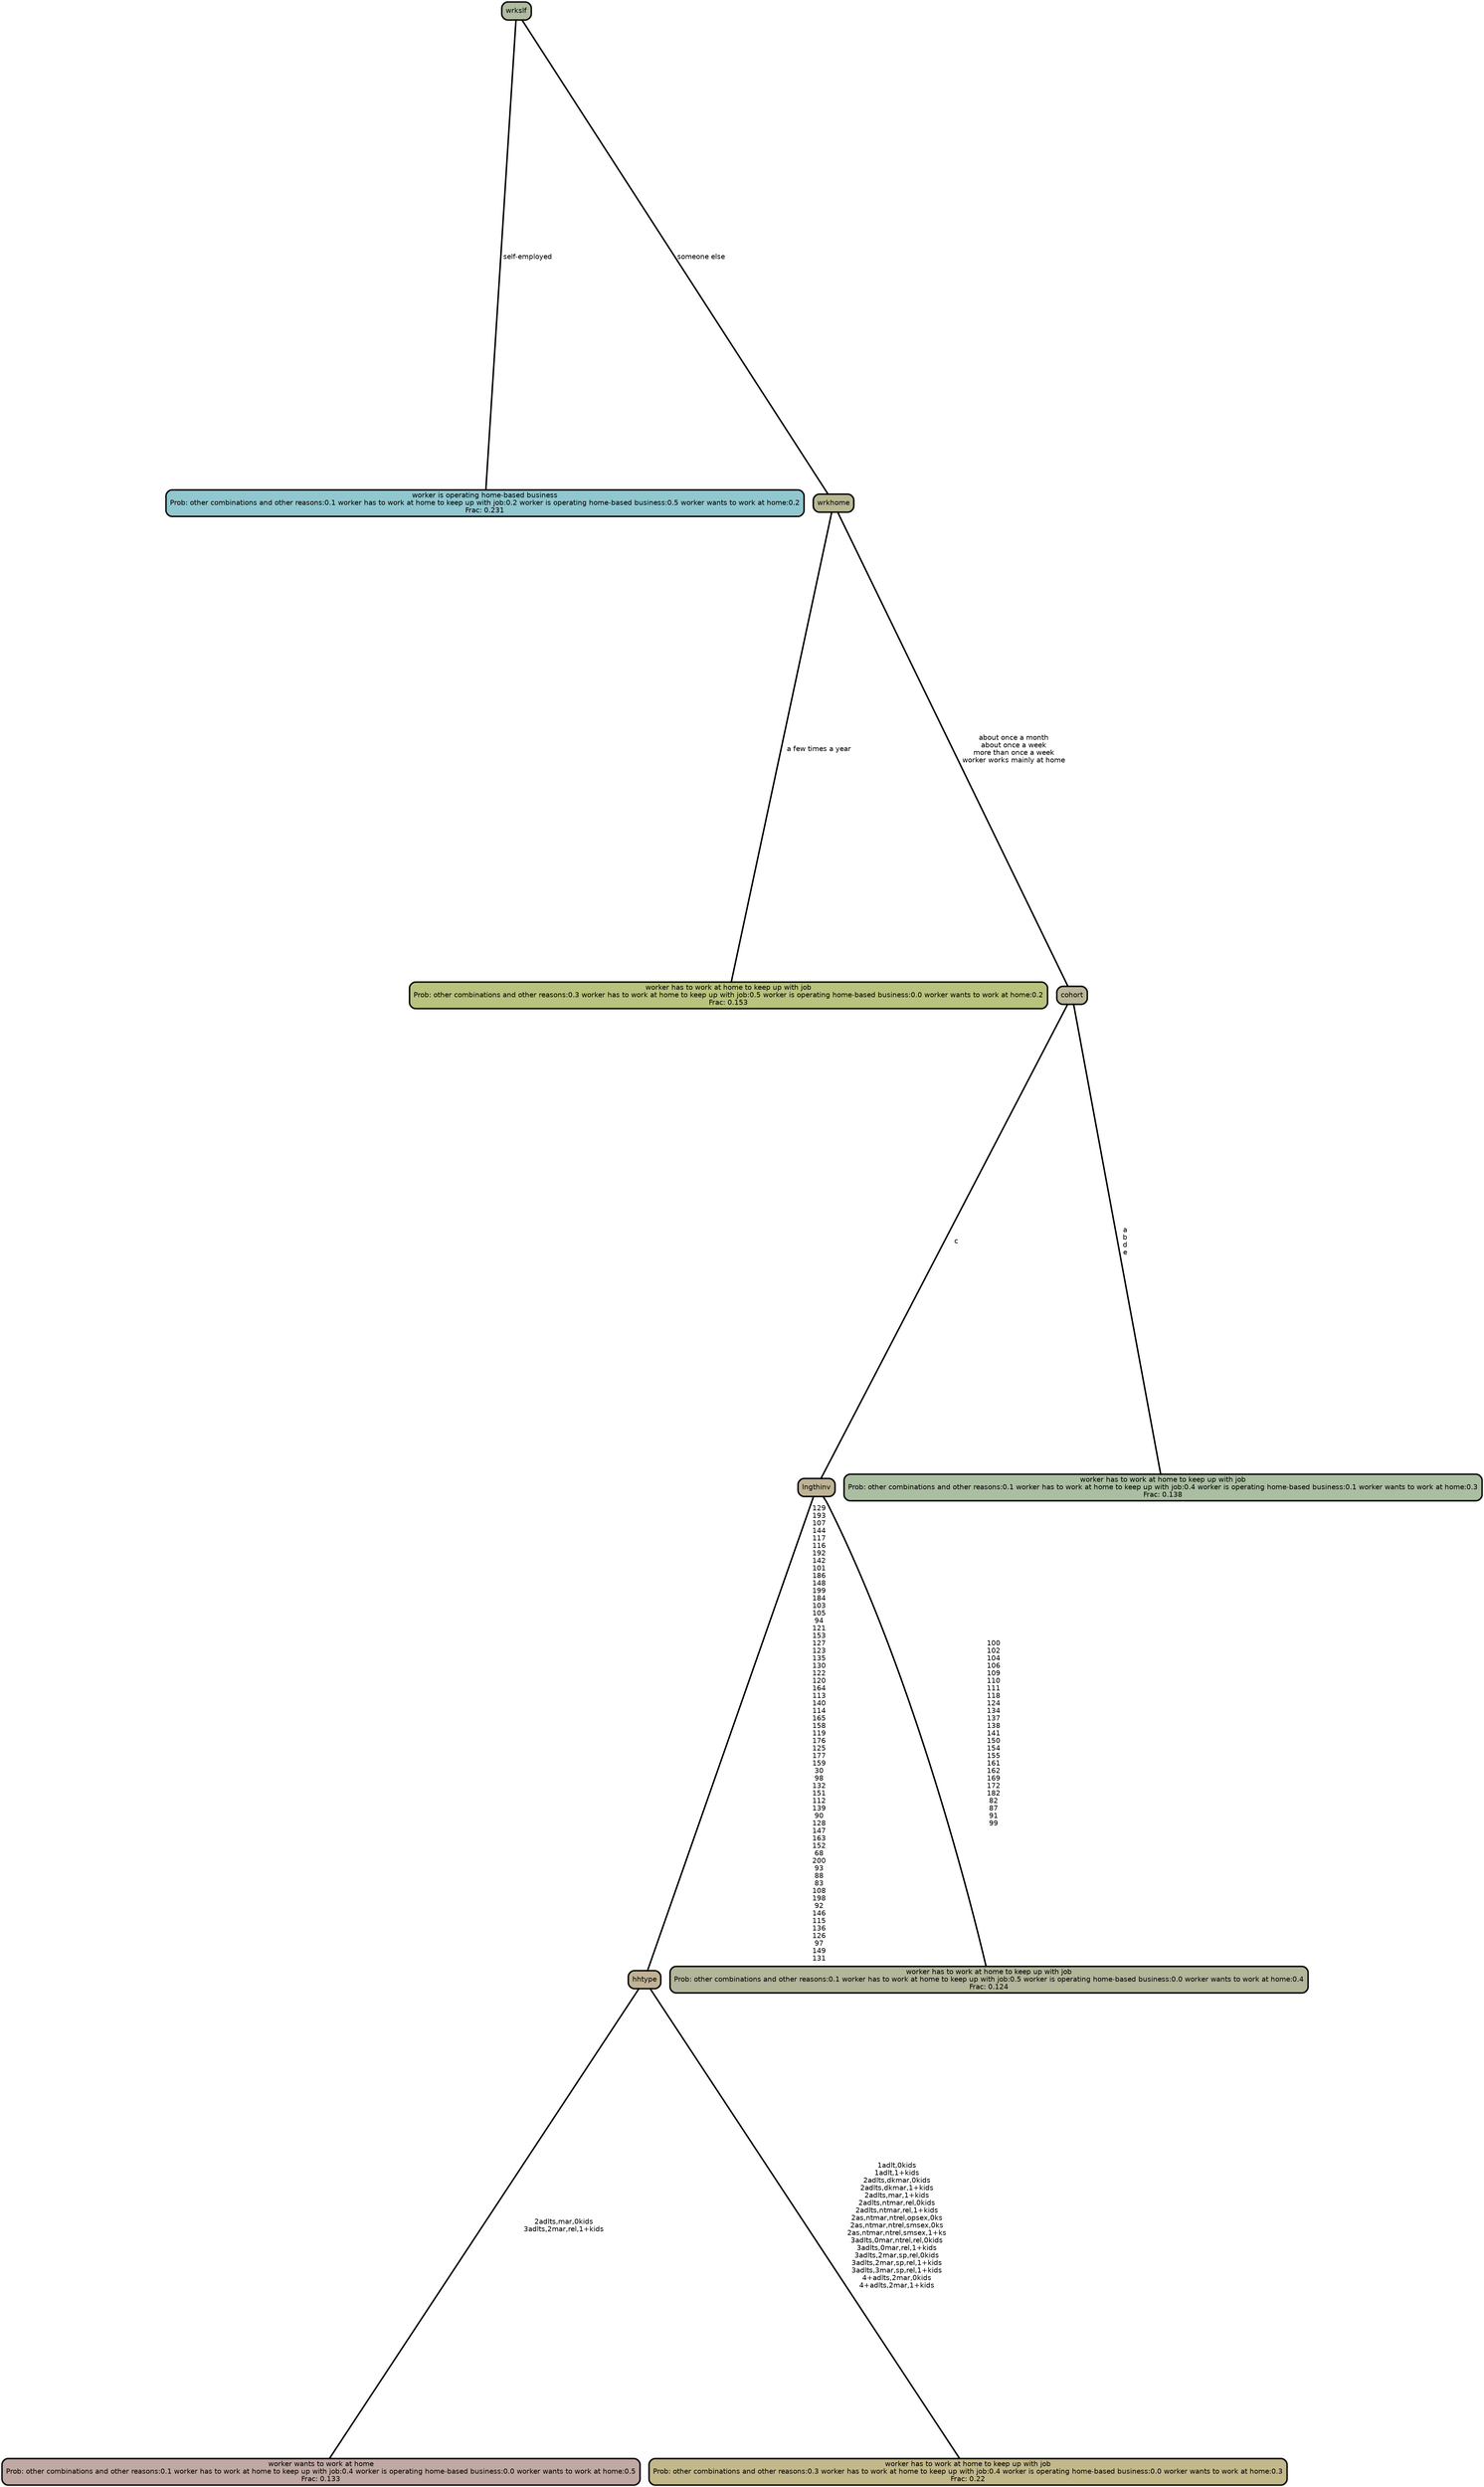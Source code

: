 graph Tree {
node [shape=box, style="filled, rounded",color="black",penwidth="3",fontcolor="black",                 fontname=helvetica] ;
graph [ranksep="0 equally", splines=straight,                 bgcolor=transparent, dpi=200] ;
edge [fontname=helvetica, color=black] ;
0 [label="worker is operating home-based business
Prob: other combinations and other reasons:0.1 worker has to work at home to keep up with job:0.2 worker is operating home-based business:0.5 worker wants to work at home:0.2
Frac: 0.231", fillcolor="#91c7cf"] ;
1 [label="wrkslf", fillcolor="#b0bca1"] ;
2 [label="worker has to work at home to keep up with job
Prob: other combinations and other reasons:0.3 worker has to work at home to keep up with job:0.5 worker is operating home-based business:0.0 worker wants to work at home:0.2
Frac: 0.153", fillcolor="#b9c37e"] ;
3 [label="wrkhome", fillcolor="#b9b893"] ;
4 [label="worker wants to work at home
Prob: other combinations and other reasons:0.1 worker has to work at home to keep up with job:0.4 worker is operating home-based business:0.0 worker wants to work at home:0.5
Frac: 0.133", fillcolor="#c0a9a4"] ;
5 [label="hhtype", fillcolor="#c1b295"] ;
6 [label="worker has to work at home to keep up with job
Prob: other combinations and other reasons:0.3 worker has to work at home to keep up with job:0.4 worker is operating home-based business:0.0 worker wants to work at home:0.3
Frac: 0.22", fillcolor="#c2b88b"] ;
7 [label="lngthinv", fillcolor="#beb396"] ;
8 [label="worker has to work at home to keep up with job
Prob: other combinations and other reasons:0.1 worker has to work at home to keep up with job:0.5 worker is operating home-based business:0.0 worker wants to work at home:0.4
Frac: 0.124", fillcolor="#b3b69a"] ;
9 [label="cohort", fillcolor="#b9b699"] ;
10 [label="worker has to work at home to keep up with job
Prob: other combinations and other reasons:0.1 worker has to work at home to keep up with job:0.4 worker is operating home-based business:0.1 worker wants to work at home:0.3
Frac: 0.138", fillcolor="#aabfa1"] ;
1 -- 0 [label=" self-employed",penwidth=3] ;
1 -- 3 [label=" someone else",penwidth=3] ;
3 -- 2 [label=" a few times a year",penwidth=3] ;
3 -- 9 [label=" about once a month\n about once a week\n more than once a week\n worker works mainly at home",penwidth=3] ;
5 -- 4 [label=" 2adlts,mar,0kids\n 3adlts,2mar,rel,1+kids",penwidth=3] ;
5 -- 6 [label=" 1adlt,0kids\n 1adlt,1+kids\n 2adlts,dkmar,0kids\n 2adlts,dkmar,1+kids\n 2adlts,mar,1+kids\n 2adlts,ntmar,rel,0kids\n 2adlts,ntmar,rel,1+kids\n 2as,ntmar,ntrel,opsex,0ks\n 2as,ntmar,ntrel,smsex,0ks\n 2as,ntmar,ntrel,smsex,1+ks\n 3adlts,0mar,ntrel,rel,0kids\n 3adlts,0mar,rel,1+kids\n 3adlts,2mar,sp,rel,0kids\n 3adlts,2mar,sp,rel,1+kids\n 3adlts,3mar,sp,rel,1+kids\n 4+adlts,2mar,0kids\n 4+adlts,2mar,1+kids",penwidth=3] ;
7 -- 5 [label=" 129\n 193\n 107\n 144\n 117\n 116\n 192\n 142\n 101\n 186\n 148\n 199\n 184\n 103\n 105\n 94\n 121\n 153\n 127\n 123\n 135\n 130\n 122\n 120\n 164\n 113\n 140\n 114\n 165\n 158\n 119\n 176\n 125\n 177\n 159\n 30\n 98\n 132\n 151\n 112\n 139\n 90\n 128\n 147\n 163\n 152\n 68\n 200\n 93\n 88\n 83\n 108\n 198\n 92\n 146\n 115\n 136\n 126\n 97\n 149\n 131",penwidth=3] ;
7 -- 8 [label=" 100\n 102\n 104\n 106\n 109\n 110\n 111\n 118\n 124\n 134\n 137\n 138\n 141\n 150\n 154\n 155\n 161\n 162\n 169\n 172\n 182\n 82\n 87\n 91\n 99",penwidth=3] ;
9 -- 7 [label=" c",penwidth=3] ;
9 -- 10 [label=" a\n b\n d\n e",penwidth=3] ;
{rank = same;}}